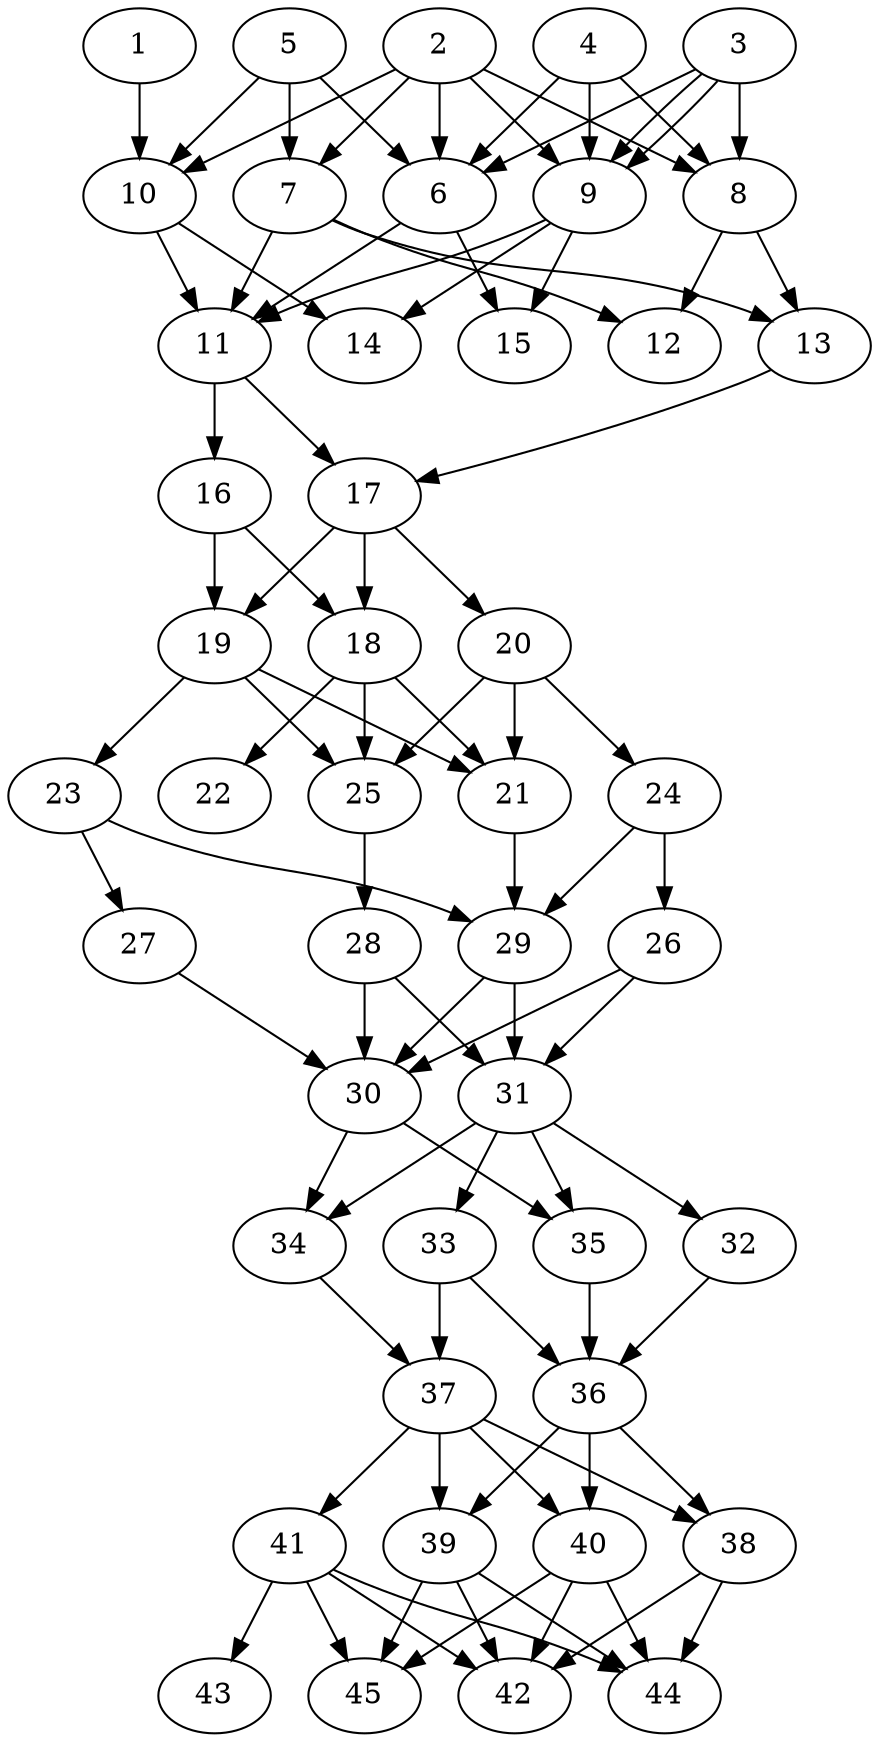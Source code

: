 // DAG automatically generated by daggen at Tue Aug  6 16:31:44 2019
// ./daggen --dot -n 45 --ccr 0.4 --fat 0.4 --regular 0.5 --density 0.8 --mindata 5242880 --maxdata 52428800 
digraph G {
  1 [size="105771520", alpha="0.19", expect_size="42308608"] 
  1 -> 10 [size ="42308608"]
  2 [size="99724800", alpha="0.08", expect_size="39889920"] 
  2 -> 6 [size ="39889920"]
  2 -> 7 [size ="39889920"]
  2 -> 8 [size ="39889920"]
  2 -> 9 [size ="39889920"]
  2 -> 10 [size ="39889920"]
  3 [size="78709760", alpha="0.15", expect_size="31483904"] 
  3 -> 6 [size ="31483904"]
  3 -> 8 [size ="31483904"]
  3 -> 9 [size ="31483904"]
  3 -> 9 [size ="31483904"]
  4 [size="37258240", alpha="0.01", expect_size="14903296"] 
  4 -> 6 [size ="14903296"]
  4 -> 8 [size ="14903296"]
  4 -> 9 [size ="14903296"]
  5 [size="99335680", alpha="0.01", expect_size="39734272"] 
  5 -> 6 [size ="39734272"]
  5 -> 7 [size ="39734272"]
  5 -> 10 [size ="39734272"]
  6 [size="115491840", alpha="0.12", expect_size="46196736"] 
  6 -> 11 [size ="46196736"]
  6 -> 15 [size ="46196736"]
  7 [size="60800000", alpha="0.11", expect_size="24320000"] 
  7 -> 11 [size ="24320000"]
  7 -> 12 [size ="24320000"]
  7 -> 13 [size ="24320000"]
  8 [size="41981440", alpha="0.17", expect_size="16792576"] 
  8 -> 12 [size ="16792576"]
  8 -> 13 [size ="16792576"]
  9 [size="25146880", alpha="0.01", expect_size="10058752"] 
  9 -> 11 [size ="10058752"]
  9 -> 14 [size ="10058752"]
  9 -> 15 [size ="10058752"]
  10 [size="88875520", alpha="0.15", expect_size="35550208"] 
  10 -> 11 [size ="35550208"]
  10 -> 14 [size ="35550208"]
  11 [size="77230080", alpha="0.18", expect_size="30892032"] 
  11 -> 16 [size ="30892032"]
  11 -> 17 [size ="30892032"]
  12 [size="69071360", alpha="0.10", expect_size="27628544"] 
  13 [size="118397440", alpha="0.13", expect_size="47358976"] 
  13 -> 17 [size ="47358976"]
  14 [size="87173120", alpha="0.19", expect_size="34869248"] 
  15 [size="94512640", alpha="0.04", expect_size="37805056"] 
  16 [size="100981760", alpha="0.08", expect_size="40392704"] 
  16 -> 18 [size ="40392704"]
  16 -> 19 [size ="40392704"]
  17 [size="53721600", alpha="0.08", expect_size="21488640"] 
  17 -> 18 [size ="21488640"]
  17 -> 19 [size ="21488640"]
  17 -> 20 [size ="21488640"]
  18 [size="120115200", alpha="0.11", expect_size="48046080"] 
  18 -> 21 [size ="48046080"]
  18 -> 22 [size ="48046080"]
  18 -> 25 [size ="48046080"]
  19 [size="100743680", alpha="0.06", expect_size="40297472"] 
  19 -> 21 [size ="40297472"]
  19 -> 23 [size ="40297472"]
  19 -> 25 [size ="40297472"]
  20 [size="105036800", alpha="0.04", expect_size="42014720"] 
  20 -> 21 [size ="42014720"]
  20 -> 24 [size ="42014720"]
  20 -> 25 [size ="42014720"]
  21 [size="72755200", alpha="0.18", expect_size="29102080"] 
  21 -> 29 [size ="29102080"]
  22 [size="63897600", alpha="0.07", expect_size="25559040"] 
  23 [size="124615680", alpha="0.06", expect_size="49846272"] 
  23 -> 27 [size ="49846272"]
  23 -> 29 [size ="49846272"]
  24 [size="82268160", alpha="0.10", expect_size="32907264"] 
  24 -> 26 [size ="32907264"]
  24 -> 29 [size ="32907264"]
  25 [size="76497920", alpha="0.08", expect_size="30599168"] 
  25 -> 28 [size ="30599168"]
  26 [size="98470400", alpha="0.04", expect_size="39388160"] 
  26 -> 30 [size ="39388160"]
  26 -> 31 [size ="39388160"]
  27 [size="29468160", alpha="0.08", expect_size="11787264"] 
  27 -> 30 [size ="11787264"]
  28 [size="76300800", alpha="0.16", expect_size="30520320"] 
  28 -> 30 [size ="30520320"]
  28 -> 31 [size ="30520320"]
  29 [size="25108480", alpha="0.07", expect_size="10043392"] 
  29 -> 30 [size ="10043392"]
  29 -> 31 [size ="10043392"]
  30 [size="62289920", alpha="0.11", expect_size="24915968"] 
  30 -> 34 [size ="24915968"]
  30 -> 35 [size ="24915968"]
  31 [size="88168960", alpha="0.05", expect_size="35267584"] 
  31 -> 32 [size ="35267584"]
  31 -> 33 [size ="35267584"]
  31 -> 34 [size ="35267584"]
  31 -> 35 [size ="35267584"]
  32 [size="77445120", alpha="0.09", expect_size="30978048"] 
  32 -> 36 [size ="30978048"]
  33 [size="116738560", alpha="0.11", expect_size="46695424"] 
  33 -> 36 [size ="46695424"]
  33 -> 37 [size ="46695424"]
  34 [size="35722240", alpha="0.05", expect_size="14288896"] 
  34 -> 37 [size ="14288896"]
  35 [size="94476800", alpha="0.13", expect_size="37790720"] 
  35 -> 36 [size ="37790720"]
  36 [size="25338880", alpha="0.16", expect_size="10135552"] 
  36 -> 38 [size ="10135552"]
  36 -> 39 [size ="10135552"]
  36 -> 40 [size ="10135552"]
  37 [size="48657920", alpha="0.06", expect_size="19463168"] 
  37 -> 38 [size ="19463168"]
  37 -> 39 [size ="19463168"]
  37 -> 40 [size ="19463168"]
  37 -> 41 [size ="19463168"]
  38 [size="94167040", alpha="0.14", expect_size="37666816"] 
  38 -> 42 [size ="37666816"]
  38 -> 44 [size ="37666816"]
  39 [size="72773120", alpha="0.17", expect_size="29109248"] 
  39 -> 42 [size ="29109248"]
  39 -> 44 [size ="29109248"]
  39 -> 45 [size ="29109248"]
  40 [size="114483200", alpha="0.15", expect_size="45793280"] 
  40 -> 42 [size ="45793280"]
  40 -> 44 [size ="45793280"]
  40 -> 45 [size ="45793280"]
  41 [size="59133440", alpha="0.04", expect_size="23653376"] 
  41 -> 42 [size ="23653376"]
  41 -> 43 [size ="23653376"]
  41 -> 44 [size ="23653376"]
  41 -> 45 [size ="23653376"]
  42 [size="88816640", alpha="0.01", expect_size="35526656"] 
  43 [size="23569920", alpha="0.17", expect_size="9427968"] 
  44 [size="86645760", alpha="0.05", expect_size="34658304"] 
  45 [size="116183040", alpha="0.04", expect_size="46473216"] 
}
